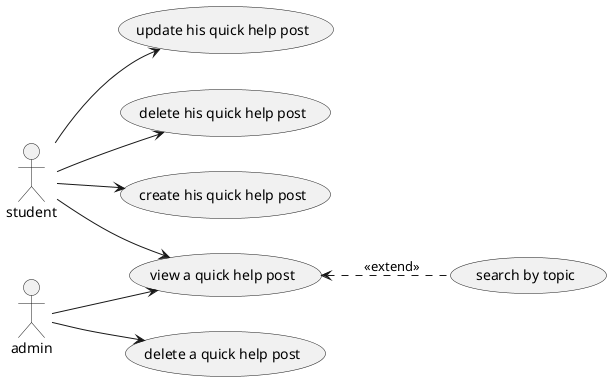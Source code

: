 @startuml
left to right direction
:student: --> (view a quick help post)
:student: --> (create his quick help post)
:student: --> (update his quick help post)
:student: --> (delete his quick help post)
:admin: --> (delete a quick help post)
:admin: --> (view a quick help post)

(view a quick help post) <.. (search by topic) : << extend >>
@enduml

